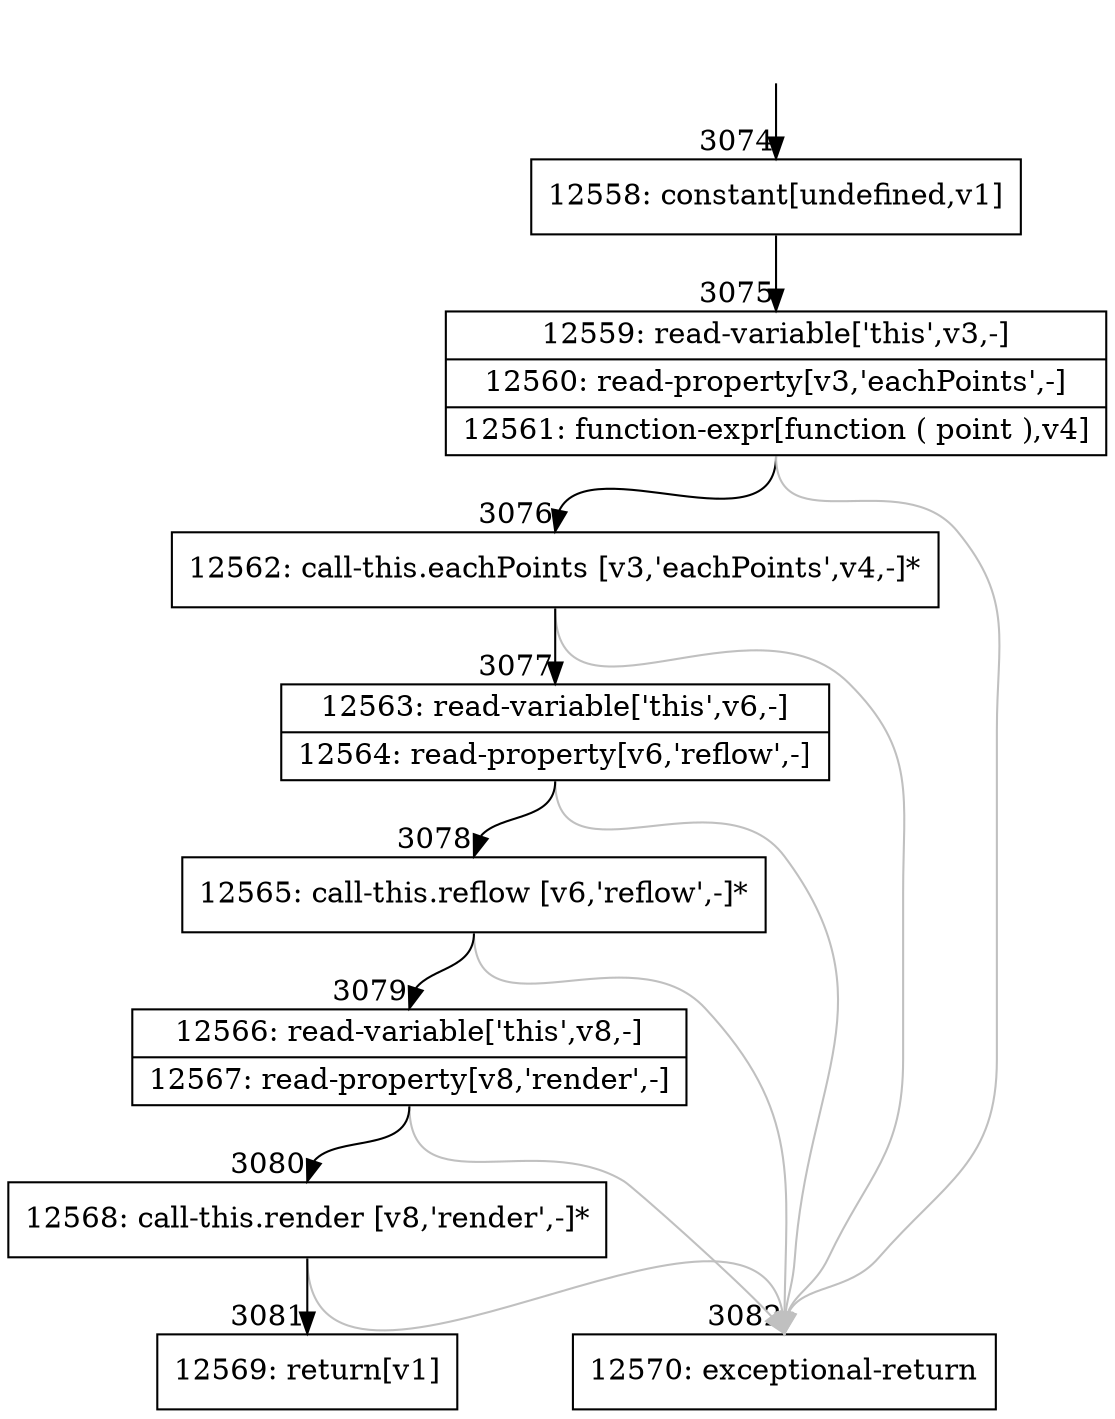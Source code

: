 digraph {
rankdir="TD"
BB_entry291[shape=none,label=""];
BB_entry291 -> BB3074 [tailport=s, headport=n, headlabel="    3074"]
BB3074 [shape=record label="{12558: constant[undefined,v1]}" ] 
BB3074 -> BB3075 [tailport=s, headport=n, headlabel="      3075"]
BB3075 [shape=record label="{12559: read-variable['this',v3,-]|12560: read-property[v3,'eachPoints',-]|12561: function-expr[function ( point ),v4]}" ] 
BB3075 -> BB3076 [tailport=s, headport=n, headlabel="      3076"]
BB3075 -> BB3082 [tailport=s, headport=n, color=gray, headlabel="      3082"]
BB3076 [shape=record label="{12562: call-this.eachPoints [v3,'eachPoints',v4,-]*}" ] 
BB3076 -> BB3077 [tailport=s, headport=n, headlabel="      3077"]
BB3076 -> BB3082 [tailport=s, headport=n, color=gray]
BB3077 [shape=record label="{12563: read-variable['this',v6,-]|12564: read-property[v6,'reflow',-]}" ] 
BB3077 -> BB3078 [tailport=s, headport=n, headlabel="      3078"]
BB3077 -> BB3082 [tailport=s, headport=n, color=gray]
BB3078 [shape=record label="{12565: call-this.reflow [v6,'reflow',-]*}" ] 
BB3078 -> BB3079 [tailport=s, headport=n, headlabel="      3079"]
BB3078 -> BB3082 [tailport=s, headport=n, color=gray]
BB3079 [shape=record label="{12566: read-variable['this',v8,-]|12567: read-property[v8,'render',-]}" ] 
BB3079 -> BB3080 [tailport=s, headport=n, headlabel="      3080"]
BB3079 -> BB3082 [tailport=s, headport=n, color=gray]
BB3080 [shape=record label="{12568: call-this.render [v8,'render',-]*}" ] 
BB3080 -> BB3081 [tailport=s, headport=n, headlabel="      3081"]
BB3080 -> BB3082 [tailport=s, headport=n, color=gray]
BB3081 [shape=record label="{12569: return[v1]}" ] 
BB3082 [shape=record label="{12570: exceptional-return}" ] 
//#$~ 3409
}
